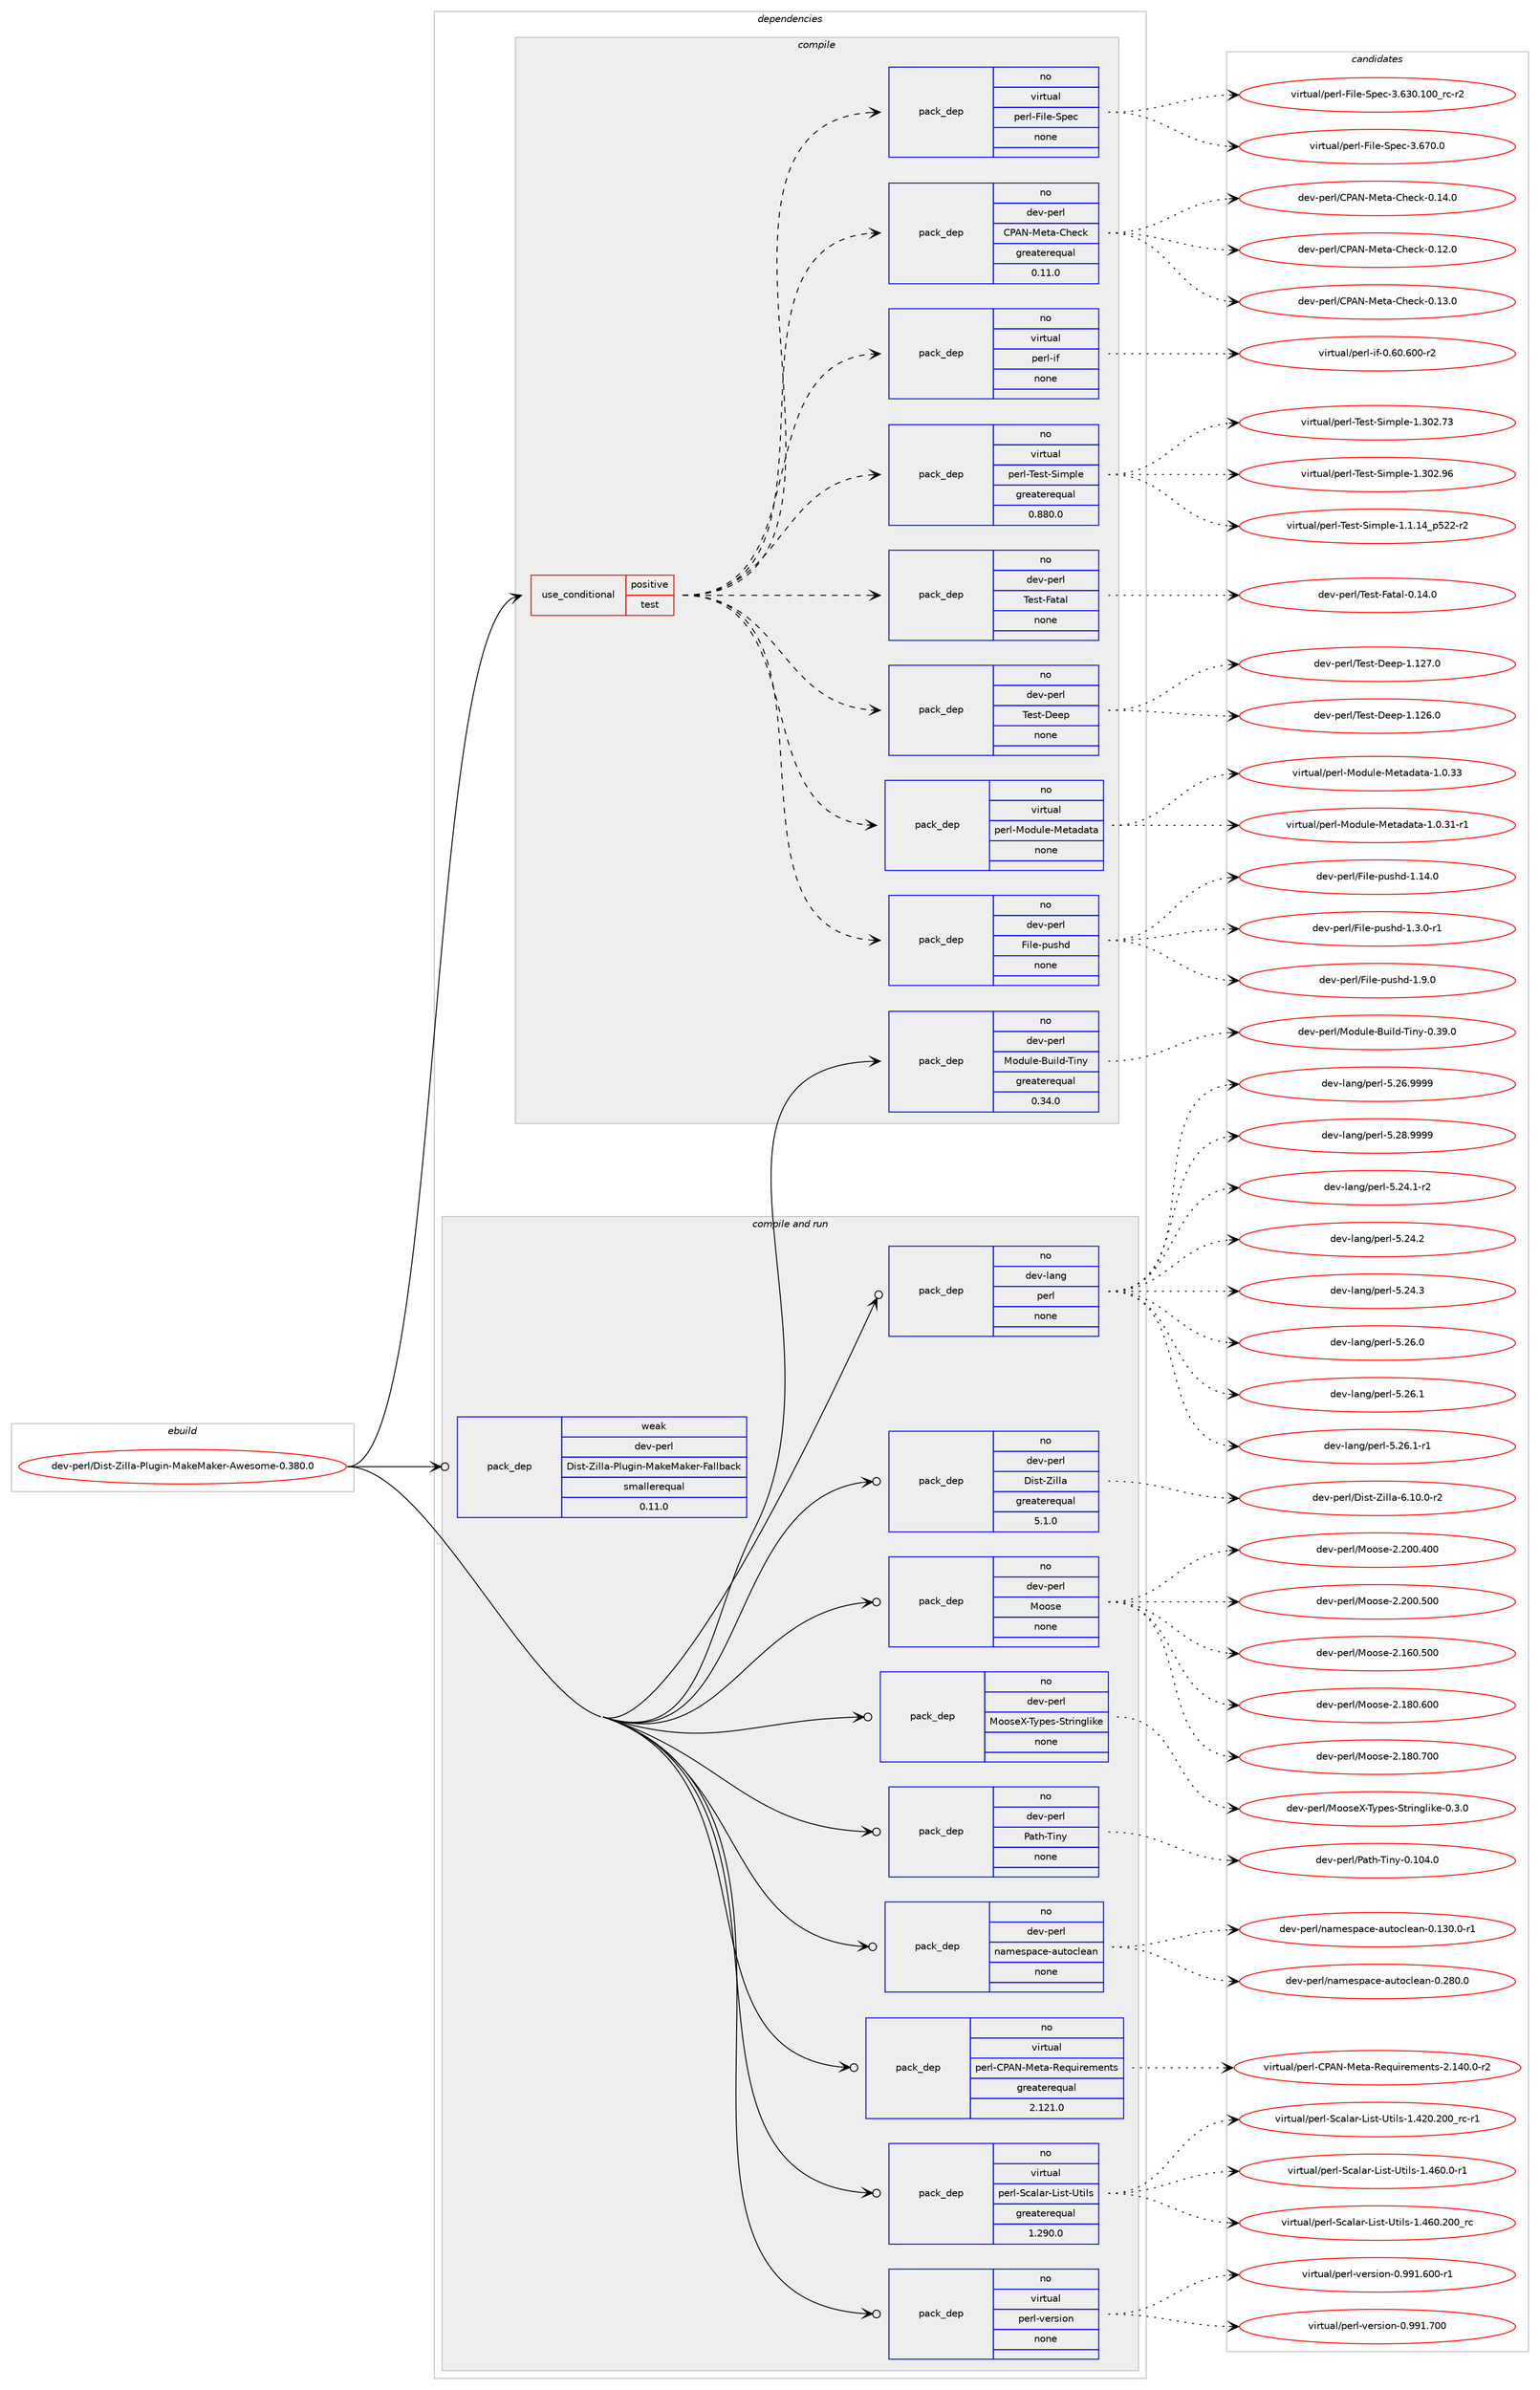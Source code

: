 digraph prolog {

# *************
# Graph options
# *************

newrank=true;
concentrate=true;
compound=true;
graph [rankdir=LR,fontname=Helvetica,fontsize=10,ranksep=1.5];#, ranksep=2.5, nodesep=0.2];
edge  [arrowhead=vee];
node  [fontname=Helvetica,fontsize=10];

# **********
# The ebuild
# **********

subgraph cluster_leftcol {
color=gray;
rank=same;
label=<<i>ebuild</i>>;
id [label="dev-perl/Dist-Zilla-Plugin-MakeMaker-Awesome-0.380.0", color=red, width=4, href="../dev-perl/Dist-Zilla-Plugin-MakeMaker-Awesome-0.380.0.svg"];
}

# ****************
# The dependencies
# ****************

subgraph cluster_midcol {
color=gray;
label=<<i>dependencies</i>>;
subgraph cluster_compile {
fillcolor="#eeeeee";
style=filled;
label=<<i>compile</i>>;
subgraph cond27107 {
dependency129112 [label=<<TABLE BORDER="0" CELLBORDER="1" CELLSPACING="0" CELLPADDING="4"><TR><TD ROWSPAN="3" CELLPADDING="10">use_conditional</TD></TR><TR><TD>positive</TD></TR><TR><TD>test</TD></TR></TABLE>>, shape=none, color=red];
subgraph pack98337 {
dependency129113 [label=<<TABLE BORDER="0" CELLBORDER="1" CELLSPACING="0" CELLPADDING="4" WIDTH="220"><TR><TD ROWSPAN="6" CELLPADDING="30">pack_dep</TD></TR><TR><TD WIDTH="110">no</TD></TR><TR><TD>dev-perl</TD></TR><TR><TD>CPAN-Meta-Check</TD></TR><TR><TD>greaterequal</TD></TR><TR><TD>0.11.0</TD></TR></TABLE>>, shape=none, color=blue];
}
dependency129112:e -> dependency129113:w [weight=20,style="dashed",arrowhead="vee"];
subgraph pack98338 {
dependency129114 [label=<<TABLE BORDER="0" CELLBORDER="1" CELLSPACING="0" CELLPADDING="4" WIDTH="220"><TR><TD ROWSPAN="6" CELLPADDING="30">pack_dep</TD></TR><TR><TD WIDTH="110">no</TD></TR><TR><TD>virtual</TD></TR><TR><TD>perl-File-Spec</TD></TR><TR><TD>none</TD></TR><TR><TD></TD></TR></TABLE>>, shape=none, color=blue];
}
dependency129112:e -> dependency129114:w [weight=20,style="dashed",arrowhead="vee"];
subgraph pack98339 {
dependency129115 [label=<<TABLE BORDER="0" CELLBORDER="1" CELLSPACING="0" CELLPADDING="4" WIDTH="220"><TR><TD ROWSPAN="6" CELLPADDING="30">pack_dep</TD></TR><TR><TD WIDTH="110">no</TD></TR><TR><TD>dev-perl</TD></TR><TR><TD>File-pushd</TD></TR><TR><TD>none</TD></TR><TR><TD></TD></TR></TABLE>>, shape=none, color=blue];
}
dependency129112:e -> dependency129115:w [weight=20,style="dashed",arrowhead="vee"];
subgraph pack98340 {
dependency129116 [label=<<TABLE BORDER="0" CELLBORDER="1" CELLSPACING="0" CELLPADDING="4" WIDTH="220"><TR><TD ROWSPAN="6" CELLPADDING="30">pack_dep</TD></TR><TR><TD WIDTH="110">no</TD></TR><TR><TD>virtual</TD></TR><TR><TD>perl-Module-Metadata</TD></TR><TR><TD>none</TD></TR><TR><TD></TD></TR></TABLE>>, shape=none, color=blue];
}
dependency129112:e -> dependency129116:w [weight=20,style="dashed",arrowhead="vee"];
subgraph pack98341 {
dependency129117 [label=<<TABLE BORDER="0" CELLBORDER="1" CELLSPACING="0" CELLPADDING="4" WIDTH="220"><TR><TD ROWSPAN="6" CELLPADDING="30">pack_dep</TD></TR><TR><TD WIDTH="110">no</TD></TR><TR><TD>dev-perl</TD></TR><TR><TD>Test-Deep</TD></TR><TR><TD>none</TD></TR><TR><TD></TD></TR></TABLE>>, shape=none, color=blue];
}
dependency129112:e -> dependency129117:w [weight=20,style="dashed",arrowhead="vee"];
subgraph pack98342 {
dependency129118 [label=<<TABLE BORDER="0" CELLBORDER="1" CELLSPACING="0" CELLPADDING="4" WIDTH="220"><TR><TD ROWSPAN="6" CELLPADDING="30">pack_dep</TD></TR><TR><TD WIDTH="110">no</TD></TR><TR><TD>dev-perl</TD></TR><TR><TD>Test-Fatal</TD></TR><TR><TD>none</TD></TR><TR><TD></TD></TR></TABLE>>, shape=none, color=blue];
}
dependency129112:e -> dependency129118:w [weight=20,style="dashed",arrowhead="vee"];
subgraph pack98343 {
dependency129119 [label=<<TABLE BORDER="0" CELLBORDER="1" CELLSPACING="0" CELLPADDING="4" WIDTH="220"><TR><TD ROWSPAN="6" CELLPADDING="30">pack_dep</TD></TR><TR><TD WIDTH="110">no</TD></TR><TR><TD>virtual</TD></TR><TR><TD>perl-Test-Simple</TD></TR><TR><TD>greaterequal</TD></TR><TR><TD>0.880.0</TD></TR></TABLE>>, shape=none, color=blue];
}
dependency129112:e -> dependency129119:w [weight=20,style="dashed",arrowhead="vee"];
subgraph pack98344 {
dependency129120 [label=<<TABLE BORDER="0" CELLBORDER="1" CELLSPACING="0" CELLPADDING="4" WIDTH="220"><TR><TD ROWSPAN="6" CELLPADDING="30">pack_dep</TD></TR><TR><TD WIDTH="110">no</TD></TR><TR><TD>virtual</TD></TR><TR><TD>perl-if</TD></TR><TR><TD>none</TD></TR><TR><TD></TD></TR></TABLE>>, shape=none, color=blue];
}
dependency129112:e -> dependency129120:w [weight=20,style="dashed",arrowhead="vee"];
}
id:e -> dependency129112:w [weight=20,style="solid",arrowhead="vee"];
subgraph pack98345 {
dependency129121 [label=<<TABLE BORDER="0" CELLBORDER="1" CELLSPACING="0" CELLPADDING="4" WIDTH="220"><TR><TD ROWSPAN="6" CELLPADDING="30">pack_dep</TD></TR><TR><TD WIDTH="110">no</TD></TR><TR><TD>dev-perl</TD></TR><TR><TD>Module-Build-Tiny</TD></TR><TR><TD>greaterequal</TD></TR><TR><TD>0.34.0</TD></TR></TABLE>>, shape=none, color=blue];
}
id:e -> dependency129121:w [weight=20,style="solid",arrowhead="vee"];
}
subgraph cluster_compileandrun {
fillcolor="#eeeeee";
style=filled;
label=<<i>compile and run</i>>;
subgraph pack98346 {
dependency129122 [label=<<TABLE BORDER="0" CELLBORDER="1" CELLSPACING="0" CELLPADDING="4" WIDTH="220"><TR><TD ROWSPAN="6" CELLPADDING="30">pack_dep</TD></TR><TR><TD WIDTH="110">no</TD></TR><TR><TD>dev-lang</TD></TR><TR><TD>perl</TD></TR><TR><TD>none</TD></TR><TR><TD></TD></TR></TABLE>>, shape=none, color=blue];
}
id:e -> dependency129122:w [weight=20,style="solid",arrowhead="odotvee"];
subgraph pack98347 {
dependency129123 [label=<<TABLE BORDER="0" CELLBORDER="1" CELLSPACING="0" CELLPADDING="4" WIDTH="220"><TR><TD ROWSPAN="6" CELLPADDING="30">pack_dep</TD></TR><TR><TD WIDTH="110">no</TD></TR><TR><TD>dev-perl</TD></TR><TR><TD>Dist-Zilla</TD></TR><TR><TD>greaterequal</TD></TR><TR><TD>5.1.0</TD></TR></TABLE>>, shape=none, color=blue];
}
id:e -> dependency129123:w [weight=20,style="solid",arrowhead="odotvee"];
subgraph pack98348 {
dependency129124 [label=<<TABLE BORDER="0" CELLBORDER="1" CELLSPACING="0" CELLPADDING="4" WIDTH="220"><TR><TD ROWSPAN="6" CELLPADDING="30">pack_dep</TD></TR><TR><TD WIDTH="110">no</TD></TR><TR><TD>dev-perl</TD></TR><TR><TD>Moose</TD></TR><TR><TD>none</TD></TR><TR><TD></TD></TR></TABLE>>, shape=none, color=blue];
}
id:e -> dependency129124:w [weight=20,style="solid",arrowhead="odotvee"];
subgraph pack98349 {
dependency129125 [label=<<TABLE BORDER="0" CELLBORDER="1" CELLSPACING="0" CELLPADDING="4" WIDTH="220"><TR><TD ROWSPAN="6" CELLPADDING="30">pack_dep</TD></TR><TR><TD WIDTH="110">no</TD></TR><TR><TD>dev-perl</TD></TR><TR><TD>MooseX-Types-Stringlike</TD></TR><TR><TD>none</TD></TR><TR><TD></TD></TR></TABLE>>, shape=none, color=blue];
}
id:e -> dependency129125:w [weight=20,style="solid",arrowhead="odotvee"];
subgraph pack98350 {
dependency129126 [label=<<TABLE BORDER="0" CELLBORDER="1" CELLSPACING="0" CELLPADDING="4" WIDTH="220"><TR><TD ROWSPAN="6" CELLPADDING="30">pack_dep</TD></TR><TR><TD WIDTH="110">no</TD></TR><TR><TD>dev-perl</TD></TR><TR><TD>Path-Tiny</TD></TR><TR><TD>none</TD></TR><TR><TD></TD></TR></TABLE>>, shape=none, color=blue];
}
id:e -> dependency129126:w [weight=20,style="solid",arrowhead="odotvee"];
subgraph pack98351 {
dependency129127 [label=<<TABLE BORDER="0" CELLBORDER="1" CELLSPACING="0" CELLPADDING="4" WIDTH="220"><TR><TD ROWSPAN="6" CELLPADDING="30">pack_dep</TD></TR><TR><TD WIDTH="110">no</TD></TR><TR><TD>dev-perl</TD></TR><TR><TD>namespace-autoclean</TD></TR><TR><TD>none</TD></TR><TR><TD></TD></TR></TABLE>>, shape=none, color=blue];
}
id:e -> dependency129127:w [weight=20,style="solid",arrowhead="odotvee"];
subgraph pack98352 {
dependency129128 [label=<<TABLE BORDER="0" CELLBORDER="1" CELLSPACING="0" CELLPADDING="4" WIDTH="220"><TR><TD ROWSPAN="6" CELLPADDING="30">pack_dep</TD></TR><TR><TD WIDTH="110">no</TD></TR><TR><TD>virtual</TD></TR><TR><TD>perl-CPAN-Meta-Requirements</TD></TR><TR><TD>greaterequal</TD></TR><TR><TD>2.121.0</TD></TR></TABLE>>, shape=none, color=blue];
}
id:e -> dependency129128:w [weight=20,style="solid",arrowhead="odotvee"];
subgraph pack98353 {
dependency129129 [label=<<TABLE BORDER="0" CELLBORDER="1" CELLSPACING="0" CELLPADDING="4" WIDTH="220"><TR><TD ROWSPAN="6" CELLPADDING="30">pack_dep</TD></TR><TR><TD WIDTH="110">no</TD></TR><TR><TD>virtual</TD></TR><TR><TD>perl-Scalar-List-Utils</TD></TR><TR><TD>greaterequal</TD></TR><TR><TD>1.290.0</TD></TR></TABLE>>, shape=none, color=blue];
}
id:e -> dependency129129:w [weight=20,style="solid",arrowhead="odotvee"];
subgraph pack98354 {
dependency129130 [label=<<TABLE BORDER="0" CELLBORDER="1" CELLSPACING="0" CELLPADDING="4" WIDTH="220"><TR><TD ROWSPAN="6" CELLPADDING="30">pack_dep</TD></TR><TR><TD WIDTH="110">no</TD></TR><TR><TD>virtual</TD></TR><TR><TD>perl-version</TD></TR><TR><TD>none</TD></TR><TR><TD></TD></TR></TABLE>>, shape=none, color=blue];
}
id:e -> dependency129130:w [weight=20,style="solid",arrowhead="odotvee"];
subgraph pack98355 {
dependency129131 [label=<<TABLE BORDER="0" CELLBORDER="1" CELLSPACING="0" CELLPADDING="4" WIDTH="220"><TR><TD ROWSPAN="6" CELLPADDING="30">pack_dep</TD></TR><TR><TD WIDTH="110">weak</TD></TR><TR><TD>dev-perl</TD></TR><TR><TD>Dist-Zilla-Plugin-MakeMaker-Fallback</TD></TR><TR><TD>smallerequal</TD></TR><TR><TD>0.11.0</TD></TR></TABLE>>, shape=none, color=blue];
}
id:e -> dependency129131:w [weight=20,style="solid",arrowhead="odotvee"];
}
subgraph cluster_run {
fillcolor="#eeeeee";
style=filled;
label=<<i>run</i>>;
}
}

# **************
# The candidates
# **************

subgraph cluster_choices {
rank=same;
color=gray;
label=<<i>candidates</i>>;

subgraph choice98337 {
color=black;
nodesep=1;
choice10010111845112101114108476780657845771011169745671041019910745484649504648 [label="dev-perl/CPAN-Meta-Check-0.12.0", color=red, width=4,href="../dev-perl/CPAN-Meta-Check-0.12.0.svg"];
choice10010111845112101114108476780657845771011169745671041019910745484649514648 [label="dev-perl/CPAN-Meta-Check-0.13.0", color=red, width=4,href="../dev-perl/CPAN-Meta-Check-0.13.0.svg"];
choice10010111845112101114108476780657845771011169745671041019910745484649524648 [label="dev-perl/CPAN-Meta-Check-0.14.0", color=red, width=4,href="../dev-perl/CPAN-Meta-Check-0.14.0.svg"];
dependency129113:e -> choice10010111845112101114108476780657845771011169745671041019910745484649504648:w [style=dotted,weight="100"];
dependency129113:e -> choice10010111845112101114108476780657845771011169745671041019910745484649514648:w [style=dotted,weight="100"];
dependency129113:e -> choice10010111845112101114108476780657845771011169745671041019910745484649524648:w [style=dotted,weight="100"];
}
subgraph choice98338 {
color=black;
nodesep=1;
choice118105114116117971084711210111410845701051081014583112101994551465451484649484895114994511450 [label="virtual/perl-File-Spec-3.630.100_rc-r2", color=red, width=4,href="../virtual/perl-File-Spec-3.630.100_rc-r2.svg"];
choice118105114116117971084711210111410845701051081014583112101994551465455484648 [label="virtual/perl-File-Spec-3.670.0", color=red, width=4,href="../virtual/perl-File-Spec-3.670.0.svg"];
dependency129114:e -> choice118105114116117971084711210111410845701051081014583112101994551465451484649484895114994511450:w [style=dotted,weight="100"];
dependency129114:e -> choice118105114116117971084711210111410845701051081014583112101994551465455484648:w [style=dotted,weight="100"];
}
subgraph choice98339 {
color=black;
nodesep=1;
choice1001011184511210111410847701051081014511211711510410045494649524648 [label="dev-perl/File-pushd-1.14.0", color=red, width=4,href="../dev-perl/File-pushd-1.14.0.svg"];
choice100101118451121011141084770105108101451121171151041004549465146484511449 [label="dev-perl/File-pushd-1.3.0-r1", color=red, width=4,href="../dev-perl/File-pushd-1.3.0-r1.svg"];
choice10010111845112101114108477010510810145112117115104100454946574648 [label="dev-perl/File-pushd-1.9.0", color=red, width=4,href="../dev-perl/File-pushd-1.9.0.svg"];
dependency129115:e -> choice1001011184511210111410847701051081014511211711510410045494649524648:w [style=dotted,weight="100"];
dependency129115:e -> choice100101118451121011141084770105108101451121171151041004549465146484511449:w [style=dotted,weight="100"];
dependency129115:e -> choice10010111845112101114108477010510810145112117115104100454946574648:w [style=dotted,weight="100"];
}
subgraph choice98340 {
color=black;
nodesep=1;
choice118105114116117971084711210111410845771111001171081014577101116971009711697454946484651494511449 [label="virtual/perl-Module-Metadata-1.0.31-r1", color=red, width=4,href="../virtual/perl-Module-Metadata-1.0.31-r1.svg"];
choice11810511411611797108471121011141084577111100117108101457710111697100971169745494648465151 [label="virtual/perl-Module-Metadata-1.0.33", color=red, width=4,href="../virtual/perl-Module-Metadata-1.0.33.svg"];
dependency129116:e -> choice118105114116117971084711210111410845771111001171081014577101116971009711697454946484651494511449:w [style=dotted,weight="100"];
dependency129116:e -> choice11810511411611797108471121011141084577111100117108101457710111697100971169745494648465151:w [style=dotted,weight="100"];
}
subgraph choice98341 {
color=black;
nodesep=1;
choice10010111845112101114108478410111511645681011011124549464950544648 [label="dev-perl/Test-Deep-1.126.0", color=red, width=4,href="../dev-perl/Test-Deep-1.126.0.svg"];
choice10010111845112101114108478410111511645681011011124549464950554648 [label="dev-perl/Test-Deep-1.127.0", color=red, width=4,href="../dev-perl/Test-Deep-1.127.0.svg"];
dependency129117:e -> choice10010111845112101114108478410111511645681011011124549464950544648:w [style=dotted,weight="100"];
dependency129117:e -> choice10010111845112101114108478410111511645681011011124549464950554648:w [style=dotted,weight="100"];
}
subgraph choice98342 {
color=black;
nodesep=1;
choice1001011184511210111410847841011151164570971169710845484649524648 [label="dev-perl/Test-Fatal-0.14.0", color=red, width=4,href="../dev-perl/Test-Fatal-0.14.0.svg"];
dependency129118:e -> choice1001011184511210111410847841011151164570971169710845484649524648:w [style=dotted,weight="100"];
}
subgraph choice98343 {
color=black;
nodesep=1;
choice11810511411611797108471121011141084584101115116458310510911210810145494649464952951125350504511450 [label="virtual/perl-Test-Simple-1.1.14_p522-r2", color=red, width=4,href="../virtual/perl-Test-Simple-1.1.14_p522-r2.svg"];
choice118105114116117971084711210111410845841011151164583105109112108101454946514850465551 [label="virtual/perl-Test-Simple-1.302.73", color=red, width=4,href="../virtual/perl-Test-Simple-1.302.73.svg"];
choice118105114116117971084711210111410845841011151164583105109112108101454946514850465754 [label="virtual/perl-Test-Simple-1.302.96", color=red, width=4,href="../virtual/perl-Test-Simple-1.302.96.svg"];
dependency129119:e -> choice11810511411611797108471121011141084584101115116458310510911210810145494649464952951125350504511450:w [style=dotted,weight="100"];
dependency129119:e -> choice118105114116117971084711210111410845841011151164583105109112108101454946514850465551:w [style=dotted,weight="100"];
dependency129119:e -> choice118105114116117971084711210111410845841011151164583105109112108101454946514850465754:w [style=dotted,weight="100"];
}
subgraph choice98344 {
color=black;
nodesep=1;
choice1181051141161179710847112101114108451051024548465448465448484511450 [label="virtual/perl-if-0.60.600-r2", color=red, width=4,href="../virtual/perl-if-0.60.600-r2.svg"];
dependency129120:e -> choice1181051141161179710847112101114108451051024548465448465448484511450:w [style=dotted,weight="100"];
}
subgraph choice98345 {
color=black;
nodesep=1;
choice1001011184511210111410847771111001171081014566117105108100458410511012145484651574648 [label="dev-perl/Module-Build-Tiny-0.39.0", color=red, width=4,href="../dev-perl/Module-Build-Tiny-0.39.0.svg"];
dependency129121:e -> choice1001011184511210111410847771111001171081014566117105108100458410511012145484651574648:w [style=dotted,weight="100"];
}
subgraph choice98346 {
color=black;
nodesep=1;
choice100101118451089711010347112101114108455346505246494511450 [label="dev-lang/perl-5.24.1-r2", color=red, width=4,href="../dev-lang/perl-5.24.1-r2.svg"];
choice10010111845108971101034711210111410845534650524650 [label="dev-lang/perl-5.24.2", color=red, width=4,href="../dev-lang/perl-5.24.2.svg"];
choice10010111845108971101034711210111410845534650524651 [label="dev-lang/perl-5.24.3", color=red, width=4,href="../dev-lang/perl-5.24.3.svg"];
choice10010111845108971101034711210111410845534650544648 [label="dev-lang/perl-5.26.0", color=red, width=4,href="../dev-lang/perl-5.26.0.svg"];
choice10010111845108971101034711210111410845534650544649 [label="dev-lang/perl-5.26.1", color=red, width=4,href="../dev-lang/perl-5.26.1.svg"];
choice100101118451089711010347112101114108455346505446494511449 [label="dev-lang/perl-5.26.1-r1", color=red, width=4,href="../dev-lang/perl-5.26.1-r1.svg"];
choice10010111845108971101034711210111410845534650544657575757 [label="dev-lang/perl-5.26.9999", color=red, width=4,href="../dev-lang/perl-5.26.9999.svg"];
choice10010111845108971101034711210111410845534650564657575757 [label="dev-lang/perl-5.28.9999", color=red, width=4,href="../dev-lang/perl-5.28.9999.svg"];
dependency129122:e -> choice100101118451089711010347112101114108455346505246494511450:w [style=dotted,weight="100"];
dependency129122:e -> choice10010111845108971101034711210111410845534650524650:w [style=dotted,weight="100"];
dependency129122:e -> choice10010111845108971101034711210111410845534650524651:w [style=dotted,weight="100"];
dependency129122:e -> choice10010111845108971101034711210111410845534650544648:w [style=dotted,weight="100"];
dependency129122:e -> choice10010111845108971101034711210111410845534650544649:w [style=dotted,weight="100"];
dependency129122:e -> choice100101118451089711010347112101114108455346505446494511449:w [style=dotted,weight="100"];
dependency129122:e -> choice10010111845108971101034711210111410845534650544657575757:w [style=dotted,weight="100"];
dependency129122:e -> choice10010111845108971101034711210111410845534650564657575757:w [style=dotted,weight="100"];
}
subgraph choice98347 {
color=black;
nodesep=1;
choice100101118451121011141084768105115116459010510810897455446494846484511450 [label="dev-perl/Dist-Zilla-6.10.0-r2", color=red, width=4,href="../dev-perl/Dist-Zilla-6.10.0-r2.svg"];
dependency129123:e -> choice100101118451121011141084768105115116459010510810897455446494846484511450:w [style=dotted,weight="100"];
}
subgraph choice98348 {
color=black;
nodesep=1;
choice10010111845112101114108477711111111510145504649544846534848 [label="dev-perl/Moose-2.160.500", color=red, width=4,href="../dev-perl/Moose-2.160.500.svg"];
choice10010111845112101114108477711111111510145504649564846544848 [label="dev-perl/Moose-2.180.600", color=red, width=4,href="../dev-perl/Moose-2.180.600.svg"];
choice10010111845112101114108477711111111510145504649564846554848 [label="dev-perl/Moose-2.180.700", color=red, width=4,href="../dev-perl/Moose-2.180.700.svg"];
choice10010111845112101114108477711111111510145504650484846524848 [label="dev-perl/Moose-2.200.400", color=red, width=4,href="../dev-perl/Moose-2.200.400.svg"];
choice10010111845112101114108477711111111510145504650484846534848 [label="dev-perl/Moose-2.200.500", color=red, width=4,href="../dev-perl/Moose-2.200.500.svg"];
dependency129124:e -> choice10010111845112101114108477711111111510145504649544846534848:w [style=dotted,weight="100"];
dependency129124:e -> choice10010111845112101114108477711111111510145504649564846544848:w [style=dotted,weight="100"];
dependency129124:e -> choice10010111845112101114108477711111111510145504649564846554848:w [style=dotted,weight="100"];
dependency129124:e -> choice10010111845112101114108477711111111510145504650484846524848:w [style=dotted,weight="100"];
dependency129124:e -> choice10010111845112101114108477711111111510145504650484846534848:w [style=dotted,weight="100"];
}
subgraph choice98349 {
color=black;
nodesep=1;
choice1001011184511210111410847771111111151018845841211121011154583116114105110103108105107101454846514648 [label="dev-perl/MooseX-Types-Stringlike-0.3.0", color=red, width=4,href="../dev-perl/MooseX-Types-Stringlike-0.3.0.svg"];
dependency129125:e -> choice1001011184511210111410847771111111151018845841211121011154583116114105110103108105107101454846514648:w [style=dotted,weight="100"];
}
subgraph choice98350 {
color=black;
nodesep=1;
choice1001011184511210111410847809711610445841051101214548464948524648 [label="dev-perl/Path-Tiny-0.104.0", color=red, width=4,href="../dev-perl/Path-Tiny-0.104.0.svg"];
dependency129126:e -> choice1001011184511210111410847809711610445841051101214548464948524648:w [style=dotted,weight="100"];
}
subgraph choice98351 {
color=black;
nodesep=1;
choice10010111845112101114108471109710910111511297991014597117116111991081019711045484649514846484511449 [label="dev-perl/namespace-autoclean-0.130.0-r1", color=red, width=4,href="../dev-perl/namespace-autoclean-0.130.0-r1.svg"];
choice1001011184511210111410847110971091011151129799101459711711611199108101971104548465056484648 [label="dev-perl/namespace-autoclean-0.280.0", color=red, width=4,href="../dev-perl/namespace-autoclean-0.280.0.svg"];
dependency129127:e -> choice10010111845112101114108471109710910111511297991014597117116111991081019711045484649514846484511449:w [style=dotted,weight="100"];
dependency129127:e -> choice1001011184511210111410847110971091011151129799101459711711611199108101971104548465056484648:w [style=dotted,weight="100"];
}
subgraph choice98352 {
color=black;
nodesep=1;
choice11810511411611797108471121011141084567806578457710111697458210111311710511410110910111011611545504649524846484511450 [label="virtual/perl-CPAN-Meta-Requirements-2.140.0-r2", color=red, width=4,href="../virtual/perl-CPAN-Meta-Requirements-2.140.0-r2.svg"];
dependency129128:e -> choice11810511411611797108471121011141084567806578457710111697458210111311710511410110910111011611545504649524846484511450:w [style=dotted,weight="100"];
}
subgraph choice98353 {
color=black;
nodesep=1;
choice11810511411611797108471121011141084583999710897114457610511511645851161051081154549465250484650484895114994511449 [label="virtual/perl-Scalar-List-Utils-1.420.200_rc-r1", color=red, width=4,href="../virtual/perl-Scalar-List-Utils-1.420.200_rc-r1.svg"];
choice118105114116117971084711210111410845839997108971144576105115116458511610510811545494652544846484511449 [label="virtual/perl-Scalar-List-Utils-1.460.0-r1", color=red, width=4,href="../virtual/perl-Scalar-List-Utils-1.460.0-r1.svg"];
choice1181051141161179710847112101114108458399971089711445761051151164585116105108115454946525448465048489511499 [label="virtual/perl-Scalar-List-Utils-1.460.200_rc", color=red, width=4,href="../virtual/perl-Scalar-List-Utils-1.460.200_rc.svg"];
dependency129129:e -> choice11810511411611797108471121011141084583999710897114457610511511645851161051081154549465250484650484895114994511449:w [style=dotted,weight="100"];
dependency129129:e -> choice118105114116117971084711210111410845839997108971144576105115116458511610510811545494652544846484511449:w [style=dotted,weight="100"];
dependency129129:e -> choice1181051141161179710847112101114108458399971089711445761051151164585116105108115454946525448465048489511499:w [style=dotted,weight="100"];
}
subgraph choice98354 {
color=black;
nodesep=1;
choice118105114116117971084711210111410845118101114115105111110454846575749465448484511449 [label="virtual/perl-version-0.991.600-r1", color=red, width=4,href="../virtual/perl-version-0.991.600-r1.svg"];
choice11810511411611797108471121011141084511810111411510511111045484657574946554848 [label="virtual/perl-version-0.991.700", color=red, width=4,href="../virtual/perl-version-0.991.700.svg"];
dependency129130:e -> choice118105114116117971084711210111410845118101114115105111110454846575749465448484511449:w [style=dotted,weight="100"];
dependency129130:e -> choice11810511411611797108471121011141084511810111411510511111045484657574946554848:w [style=dotted,weight="100"];
}
subgraph choice98355 {
color=black;
nodesep=1;
}
}

}
